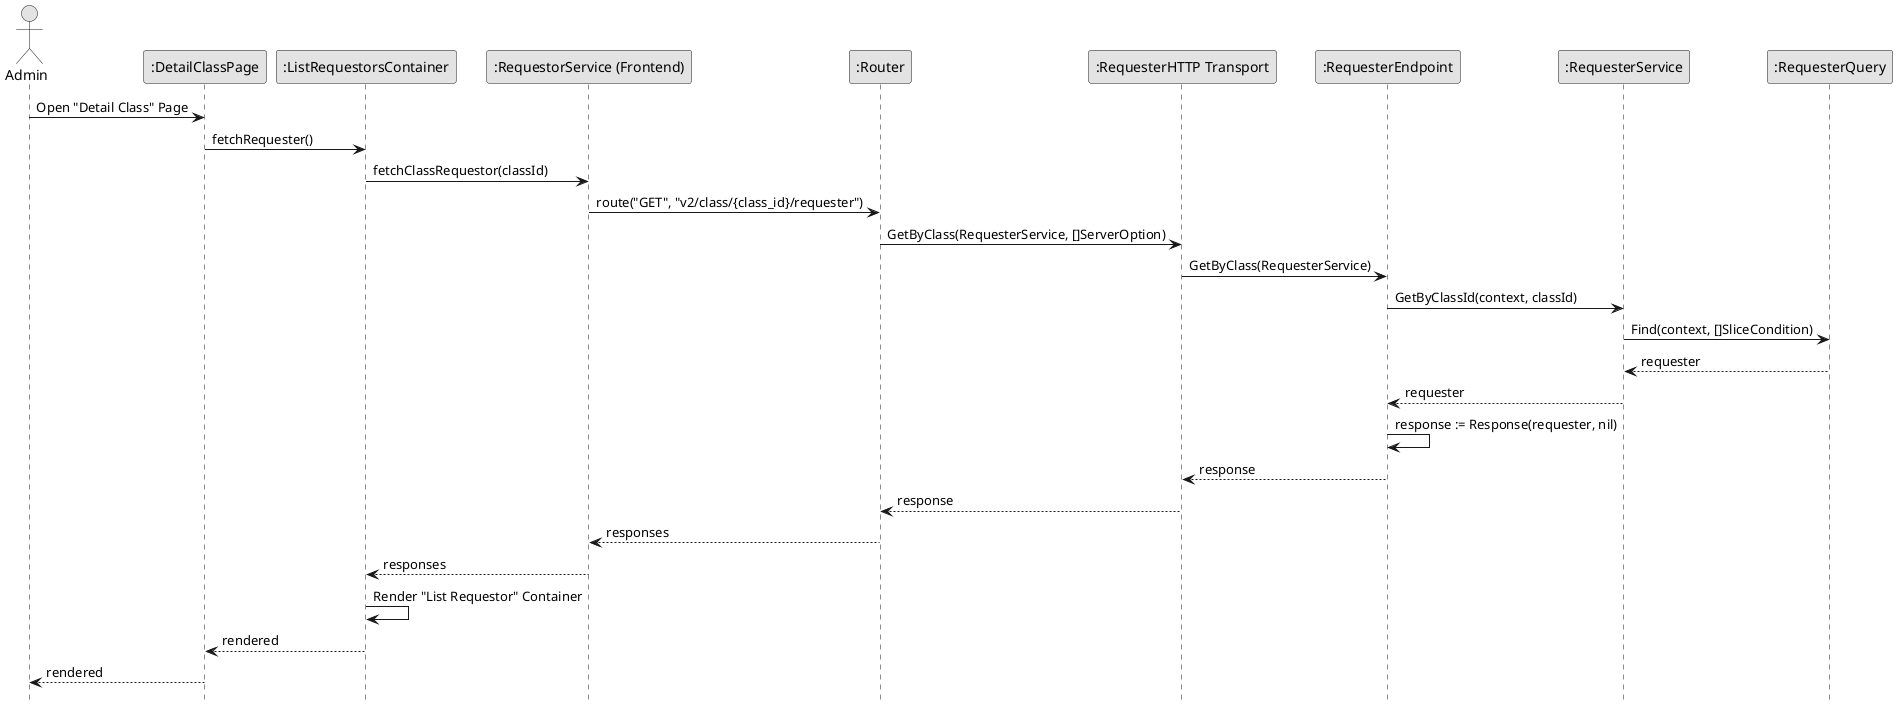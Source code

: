 @startuml GetRequester

skinparam Monochrome true
skinparam Shadowing false
hide footbox

actor Admin
participant ":DetailClassPage" as DetailClassPage
participant ":ListRequestorsContainer" as ListRequestorContainer
participant ":RequestorService (Frontend)" as FERequestorService
participant ":Router" as Router
participant ":RequesterHTTP Transport" as RequestHTTPTransport
participant ":RequesterEndpoint" as RequestEndpoint
participant ":RequesterService" as RequestService
participant ":RequesterQuery" as RequestQuery

Admin->DetailClassPage: Open "Detail Class" Page
DetailClassPage->ListRequestorContainer: fetchRequester()
ListRequestorContainer->FERequestorService: fetchClassRequestor(classId)
FERequestorService->Router: route("GET", "v2/class/{class_id}/requester")
Router->RequestHTTPTransport: GetByClass(RequesterService, []ServerOption)
RequestHTTPTransport->RequestEndpoint: GetByClass(RequesterService)
RequestEndpoint->RequestService: GetByClassId(context, classId)
RequestService->RequestQuery: Find(context, []SliceCondition)
RequestQuery-->RequestService: requester
RequestService-->RequestEndpoint: requester
RequestEndpoint->RequestEndpoint: response := Response(requester, nil)
RequestEndpoint-->RequestHTTPTransport: response
RequestHTTPTransport-->Router: response
Router-->FERequestorService: responses
FERequestorService-->ListRequestorContainer: responses
ListRequestorContainer->ListRequestorContainer: Render "List Requestor" Container
ListRequestorContainer-->DetailClassPage: rendered
DetailClassPage-->Admin: rendered

@enduml